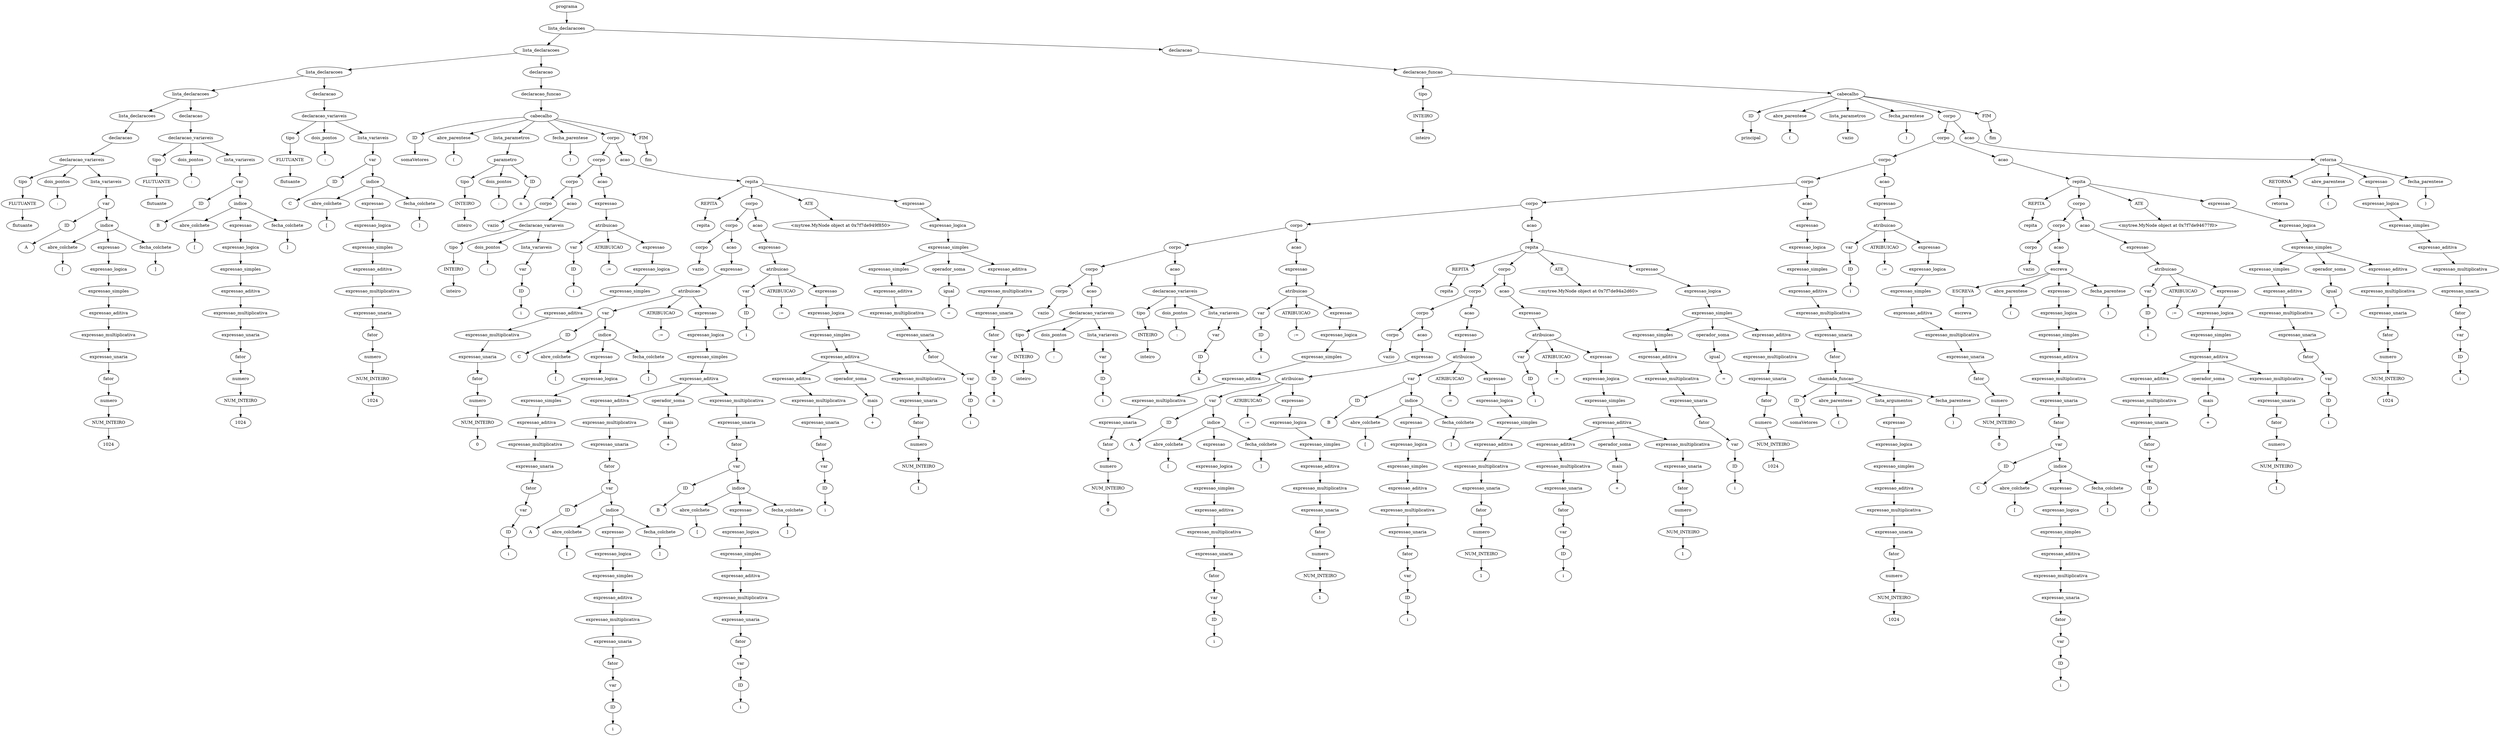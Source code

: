 digraph tree {
    "0x7f7de93f16a0" [label="programa"];
    "0x7f7de9498370" [label="lista_declaracoes"];
    "0x7f7de93f1d30" [label="lista_declaracoes"];
    "0x7f7de949aac0" [label="lista_declaracoes"];
    "0x7f7de949ae80" [label="lista_declaracoes"];
    "0x7f7de948cfd0" [label="lista_declaracoes"];
    "0x7f7de950ee80" [label="declaracao"];
    "0x7f7de948cf70" [label="declaracao_variaveis"];
    "0x7f7de94c20d0" [label="tipo"];
    "0x7f7de9616850" [label="FLUTUANTE"];
    "0x7f7de9616820" [label="flutuante"];
    "0x7f7de94c20a0" [label="dois_pontos"];
    "0x7f7de949a7c0" [label=":"];
    "0x7f7de9616760" [label="lista_variaveis"];
    "0x7f7de949a0d0" [label="var"];
    "0x7f7de949a1f0" [label="ID"];
    "0x7f7de949a160" [label="A"];
    "0x7f7de949a040" [label="indice"];
    "0x7f7de949a190" [label="abre_colchete"];
    "0x7f7de949a3a0" [label="["];
    "0x7f7de949a280" [label="expressao"];
    "0x7f7de949a2e0" [label="expressao_logica"];
    "0x7f7de949a370" [label="expressao_simples"];
    "0x7f7de949a220" [label="expressao_aditiva"];
    "0x7f7de949a310" [label="expressao_multiplicativa"];
    "0x7f7de96167f0" [label="expressao_unaria"];
    "0x7f7de949a0a0" [label="fator"];
    "0x7f7de95c2cd0" [label="numero"];
    "0x7f7de95c2d30" [label="NUM_INTEIRO"];
    "0x7f7de949a340" [label="1024"];
    "0x7f7de949a430" [label="fecha_colchete"];
    "0x7f7de949a790" [label="]"];
    "0x7f7de94c2040" [label="declaracao"];
    "0x7f7de949aeb0" [label="declaracao_variaveis"];
    "0x7f7de949a070" [label="tipo"];
    "0x7f7de949a7f0" [label="FLUTUANTE"];
    "0x7f7de949a100" [label="flutuante"];
    "0x7f7de949ad90" [label="dois_pontos"];
    "0x7f7de949ab20" [label=":"];
    "0x7f7de949a880" [label="lista_variaveis"];
    "0x7f7de949a940" [label="var"];
    "0x7f7de949a9a0" [label="ID"];
    "0x7f7de949aca0" [label="B"];
    "0x7f7de949ac70" [label="indice"];
    "0x7f7de949ad00" [label="abre_colchete"];
    "0x7f7de949adf0" [label="["];
    "0x7f7de949ac40" [label="expressao"];
    "0x7f7de949ac10" [label="expressao_logica"];
    "0x7f7de949ab80" [label="expressao_simples"];
    "0x7f7de949aa60" [label="expressao_aditiva"];
    "0x7f7de949abe0" [label="expressao_multiplicativa"];
    "0x7f7de949a850" [label="expressao_unaria"];
    "0x7f7de949aa00" [label="fator"];
    "0x7f7de949a400" [label="numero"];
    "0x7f7de949a130" [label="NUM_INTEIRO"];
    "0x7f7de949abb0" [label="1024"];
    "0x7f7de949ae20" [label="fecha_colchete"];
    "0x7f7de949ae50" [label="]"];
    "0x7f7de949aee0" [label="declaracao"];
    "0x7f7de93f1400" [label="declaracao_variaveis"];
    "0x7f7de95c2c70" [label="tipo"];
    "0x7f7de94c2100" [label="FLUTUANTE"];
    "0x7f7de949af10" [label="flutuante"];
    "0x7f7de93f12e0" [label="dois_pontos"];
    "0x7f7de93f10a0" [label=":"];
    "0x7f7de949ad30" [label="lista_variaveis"];
    "0x7f7de949af70" [label="var"];
    "0x7f7de949afa0" [label="ID"];
    "0x7f7de93f11f0" [label="C"];
    "0x7f7de93f11c0" [label="indice"];
    "0x7f7de93f1250" [label="abre_colchete"];
    "0x7f7de93f1340" [label="["];
    "0x7f7de93f1190" [label="expressao"];
    "0x7f7de93f1160" [label="expressao_logica"];
    "0x7f7de93f10d0" [label="expressao_simples"];
    "0x7f7de93f1040" [label="expressao_aditiva"];
    "0x7f7de93f1130" [label="expressao_multiplicativa"];
    "0x7f7de949af40" [label="expressao_unaria"];
    "0x7f7de949afd0" [label="fator"];
    "0x7f7de949adc0" [label="numero"];
    "0x7f7de949ad60" [label="NUM_INTEIRO"];
    "0x7f7de93f1100" [label="1024"];
    "0x7f7de93f1370" [label="fecha_colchete"];
    "0x7f7de93f13a0" [label="]"];
    "0x7f7de93f13d0" [label="declaracao"];
    "0x7f7de93f1310" [label="declaracao_funcao"];
    "0x7f7de93f1970" [label="cabecalho"];
    "0x7f7de949f8e0" [label="ID"];
    "0x7f7de949f910" [label="somaVetores"];
    "0x7f7de949f1c0" [label="abre_parentese"];
    "0x7f7de949f550" [label="("];
    "0x7f7de949acd0" [label="lista_parametros"];
    "0x7f7de93f1220" [label="parametro"];
    "0x7f7de949a820" [label="tipo"];
    "0x7f7de949a1c0" [label="INTEIRO"];
    "0x7f7de93f1460" [label="inteiro"];
    "0x7f7de93f1280" [label="dois_pontos"];
    "0x7f7de93f1610" [label=":"];
    "0x7f7de93f1640" [label="ID"];
    "0x7f7de93f1670" [label="n"];
    "0x7f7de949f4f0" [label="fecha_parentese"];
    "0x7f7de949f940" [label=")"];
    "0x7f7de949f820" [label="corpo"];
    "0x7f7de93f1d90" [label="corpo"];
    "0x7f7de93f1880" [label="corpo"];
    "0x7f7de93f1700" [label="corpo"];
    "0x7f7de93f1490" [label="vazio"];
    "0x7f7de93f1730" [label="acao"];
    "0x7f7de93f1820" [label="declaracao_variaveis"];
    "0x7f7de93f14f0" [label="tipo"];
    "0x7f7de93f14c0" [label="INTEIRO"];
    "0x7f7de93f17f0" [label="inteiro"];
    "0x7f7de93f18e0" [label="dois_pontos"];
    "0x7f7de93f1a00" [label=":"];
    "0x7f7de93f1850" [label="lista_variaveis"];
    "0x7f7de93f1520" [label="var"];
    "0x7f7de93f1070" [label="ID"];
    "0x7f7de93f1940" [label="i"];
    "0x7f7de93f1ca0" [label="acao"];
    "0x7f7de93f19d0" [label="expressao"];
    "0x7f7de93f1c40" [label="atribuicao"];
    "0x7f7de93f15e0" [label="var"];
    "0x7f7de93f1550" [label="ID"];
    "0x7f7de93f1a30" [label="i"];
    "0x7f7de93f1cd0" [label="ATRIBUICAO"];
    "0x7f7de93f1d60" [label=":="];
    "0x7f7de93f1c10" [label="expressao"];
    "0x7f7de93f1be0" [label="expressao_logica"];
    "0x7f7de93f1b20" [label="expressao_simples"];
    "0x7f7de93f1ac0" [label="expressao_aditiva"];
    "0x7f7de93f1bb0" [label="expressao_multiplicativa"];
    "0x7f7de93f1a60" [label="expressao_unaria"];
    "0x7f7de93f1a90" [label="fator"];
    "0x7f7de93f1910" [label="numero"];
    "0x7f7de93f18b0" [label="NUM_INTEIRO"];
    "0x7f7de93f1b80" [label="0"];
    "0x7f7de93f1b50" [label="acao"];
    "0x7f7de949f7c0" [label="repita"];
    "0x7f7de949f850" [label="REPITA"];
    "0x7f7de949f7f0" [label="repita"];
    "0x7f7de949f3a0" [label="corpo"];
    "0x7f7de93f8cd0" [label="corpo"];
    "0x7f7de93f1790" [label="corpo"];
    "0x7f7de93f17c0" [label="vazio"];
    "0x7f7de93f8ca0" [label="acao"];
    "0x7f7de93f82b0" [label="expressao"];
    "0x7f7de93f8400" [label="atribuicao"];
    "0x7f7de93f1e50" [label="var"];
    "0x7f7de93f1e80" [label="ID"];
    "0x7f7de93f1f10" [label="C"];
    "0x7f7de93f80a0" [label="indice"];
    "0x7f7de93f8130" [label="abre_colchete"];
    "0x7f7de93f8220" [label="["];
    "0x7f7de93f8070" [label="expressao"];
    "0x7f7de93f8040" [label="expressao_logica"];
    "0x7f7de93f1f70" [label="expressao_simples"];
    "0x7f7de93f1ee0" [label="expressao_aditiva"];
    "0x7f7de93f1fd0" [label="expressao_multiplicativa"];
    "0x7f7de93f1e20" [label="expressao_unaria"];
    "0x7f7de93f1eb0" [label="fator"];
    "0x7f7de93f1dc0" [label="var"];
    "0x7f7de93f1d00" [label="ID"];
    "0x7f7de93f1fa0" [label="i"];
    "0x7f7de93f8250" [label="fecha_colchete"];
    "0x7f7de93f8280" [label="]"];
    "0x7f7de93f8520" [label="ATRIBUICAO"];
    "0x7f7de93f8b50" [label=":="];
    "0x7f7de93f8a90" [label="expressao"];
    "0x7f7de93f88e0" [label="expressao_logica"];
    "0x7f7de93f83d0" [label="expressao_simples"];
    "0x7f7de93f8760" [label="expressao_aditiva"];
    "0x7f7de93f8160" [label="expressao_aditiva"];
    "0x7f7de93f8580" [label="expressao_multiplicativa"];
    "0x7f7de93f86d0" [label="expressao_unaria"];
    "0x7f7de93f80d0" [label="fator"];
    "0x7f7de93f8310" [label="var"];
    "0x7f7de93f8340" [label="ID"];
    "0x7f7de93f84f0" [label="A"];
    "0x7f7de93f84c0" [label="indice"];
    "0x7f7de93f8550" [label="abre_colchete"];
    "0x7f7de93f8640" [label="["];
    "0x7f7de93f8490" [label="expressao"];
    "0x7f7de93f8460" [label="expressao_logica"];
    "0x7f7de93f8430" [label="expressao_simples"];
    "0x7f7de93f83a0" [label="expressao_aditiva"];
    "0x7f7de93f81f0" [label="expressao_multiplicativa"];
    "0x7f7de93f1f40" [label="expressao_unaria"];
    "0x7f7de93f8370" [label="fator"];
    "0x7f7de93f1df0" [label="var"];
    "0x7f7de93f1c70" [label="ID"];
    "0x7f7de93f8100" [label="i"];
    "0x7f7de93f8670" [label="fecha_colchete"];
    "0x7f7de93f86a0" [label="]"];
    "0x7f7de93f87c0" [label="operador_soma"];
    "0x7f7de93f8700" [label="mais"];
    "0x7f7de93f8610" [label="+"];
    "0x7f7de93f8af0" [label="expressao_multiplicativa"];
    "0x7f7de93f8c40" [label="expressao_unaria"];
    "0x7f7de93f8730" [label="fator"];
    "0x7f7de93f8820" [label="var"];
    "0x7f7de93f8850" [label="ID"];
    "0x7f7de93f8a60" [label="B"];
    "0x7f7de93f8a30" [label="indice"];
    "0x7f7de93f8ac0" [label="abre_colchete"];
    "0x7f7de93f8bb0" [label="["];
    "0x7f7de93f8a00" [label="expressao"];
    "0x7f7de93f89d0" [label="expressao_logica"];
    "0x7f7de93f8940" [label="expressao_simples"];
    "0x7f7de93f88b0" [label="expressao_aditiva"];
    "0x7f7de93f89a0" [label="expressao_multiplicativa"];
    "0x7f7de93f87f0" [label="expressao_unaria"];
    "0x7f7de93f8880" [label="fator"];
    "0x7f7de93f85b0" [label="var"];
    "0x7f7de93f85e0" [label="ID"];
    "0x7f7de93f8970" [label="i"];
    "0x7f7de93f8be0" [label="fecha_colchete"];
    "0x7f7de93f8c10" [label="]"];
    "0x7f7de93f8790" [label="acao"];
    "0x7f7de93f8d00" [label="expressao"];
    "0x7f7de93f8f40" [label="atribuicao"];
    "0x7f7de93f1760" [label="var"];
    "0x7f7de93f19a0" [label="ID"];
    "0x7f7de93f82e0" [label="i"];
    "0x7f7de93f8ee0" [label="ATRIBUICAO"];
    "0x7f7de949f310" [label=":="];
    "0x7f7de949f2e0" [label="expressao"];
    "0x7f7de949f2b0" [label="expressao_logica"];
    "0x7f7de93f8eb0" [label="expressao_simples"];
    "0x7f7de949f040" [label="expressao_aditiva"];
    "0x7f7de93f8d90" [label="expressao_aditiva"];
    "0x7f7de93f8e80" [label="expressao_multiplicativa"];
    "0x7f7de93f8190" [label="expressao_unaria"];
    "0x7f7de93f8d60" [label="fator"];
    "0x7f7de93f8b80" [label="var"];
    "0x7f7de93f8b20" [label="ID"];
    "0x7f7de93f8e50" [label="i"];
    "0x7f7de949f100" [label="operador_soma"];
    "0x7f7de93f8e20" [label="mais"];
    "0x7f7de93f8f10" [label="+"];
    "0x7f7de949f280" [label="expressao_multiplicativa"];
    "0x7f7de949f160" [label="expressao_unaria"];
    "0x7f7de93f8fa0" [label="fator"];
    "0x7f7de93f8dc0" [label="numero"];
    "0x7f7de93f8df0" [label="NUM_INTEIRO"];
    "0x7f7de949f250" [label="1"];
    "0x7f7de949f880" [label="ATE"];
    "0x7f7de949f8b0" [label="<mytree.MyNode object at 0x7f7de949f850>"];
    "0x7f7de949f790" [label="expressao"];
    "0x7f7de949f4c0" [label="expressao_logica"];
    "0x7f7de949f6a0" [label="expressao_simples"];
    "0x7f7de949f460" [label="expressao_simples"];
    "0x7f7de949f0a0" [label="expressao_aditiva"];
    "0x7f7de93f8910" [label="expressao_multiplicativa"];
    "0x7f7de949f3d0" [label="expressao_unaria"];
    "0x7f7de949f340" [label="fator"];
    "0x7f7de93f8c70" [label="var"];
    "0x7f7de93f81c0" [label="ID"];
    "0x7f7de93f8d30" [label="i"];
    "0x7f7de949f490" [label="operador_soma"];
    "0x7f7de949f520" [label="igual"];
    "0x7f7de949f610" [label="="];
    "0x7f7de949f5b0" [label="expressao_aditiva"];
    "0x7f7de949f730" [label="expressao_multiplicativa"];
    "0x7f7de949f640" [label="expressao_unaria"];
    "0x7f7de949f580" [label="fator"];
    "0x7f7de949f400" [label="var"];
    "0x7f7de949f430" [label="ID"];
    "0x7f7de949f700" [label="n"];
    "0x7f7de949f970" [label="FIM"];
    "0x7f7de949f9a0" [label="fim"];
    "0x7f7de93f1580" [label="declaracao"];
    "0x7f7de93f15b0" [label="declaracao_funcao"];
    "0x7f7de949a2b0" [label="tipo"];
    "0x7f7de949a8e0" [label="INTEIRO"];
    "0x7f7de93f12b0" [label="inteiro"];
    "0x7f7de9467700" [label="cabecalho"];
    "0x7f7de9467c10" [label="ID"];
    "0x7f7de9467c40" [label="principal"];
    "0x7f7de9467a30" [label="abre_parentese"];
    "0x7f7de94674f0" [label="("];
    "0x7f7de949f670" [label="lista_parametros"];
    "0x7f7de949f220" [label="vazio"];
    "0x7f7de9467490" [label="fecha_parentese"];
    "0x7f7de9467c70" [label=")"];
    "0x7f7de94679d0" [label="corpo"];
    "0x7f7de94677c0" [label="corpo"];
    "0x7f7de9498610" [label="corpo"];
    "0x7f7de94a2a00" [label="corpo"];
    "0x7f7de94a2d30" [label="corpo"];
    "0x7f7de94b3520" [label="corpo"];
    "0x7f7de949ffd0" [label="corpo"];
    "0x7f7de949fcd0" [label="corpo"];
    "0x7f7de949fb50" [label="corpo"];
    "0x7f7de93f1430" [label="vazio"];
    "0x7f7de949fb80" [label="acao"];
    "0x7f7de949fc70" [label="declaracao_variaveis"];
    "0x7f7de949fa60" [label="tipo"];
    "0x7f7de949fac0" [label="INTEIRO"];
    "0x7f7de949fc40" [label="inteiro"];
    "0x7f7de949fd30" [label="dois_pontos"];
    "0x7f7de949fe80" [label=":"];
    "0x7f7de949fca0" [label="lista_variaveis"];
    "0x7f7de949faf0" [label="var"];
    "0x7f7de949fa90" [label="ID"];
    "0x7f7de949fd90" [label="i"];
    "0x7f7de949fe20" [label="acao"];
    "0x7f7de949ff70" [label="declaracao_variaveis"];
    "0x7f7de949f760" [label="tipo"];
    "0x7f7de949fb20" [label="INTEIRO"];
    "0x7f7de949fee0" [label="inteiro"];
    "0x7f7de94b3070" [label="dois_pontos"];
    "0x7f7de94b3190" [label=":"];
    "0x7f7de949ffa0" [label="lista_variaveis"];
    "0x7f7de949fd60" [label="var"];
    "0x7f7de949fd00" [label="ID"];
    "0x7f7de94b30d0" [label="k"];
    "0x7f7de94b3430" [label="acao"];
    "0x7f7de949fdc0" [label="expressao"];
    "0x7f7de94b33d0" [label="atribuicao"];
    "0x7f7de949fc10" [label="var"];
    "0x7f7de949fbb0" [label="ID"];
    "0x7f7de94b31c0" [label="i"];
    "0x7f7de94b3460" [label="ATRIBUICAO"];
    "0x7f7de94b34f0" [label=":="];
    "0x7f7de94b33a0" [label="expressao"];
    "0x7f7de94b3370" [label="expressao_logica"];
    "0x7f7de94b32b0" [label="expressao_simples"];
    "0x7f7de94b3250" [label="expressao_aditiva"];
    "0x7f7de94b3340" [label="expressao_multiplicativa"];
    "0x7f7de94b31f0" [label="expressao_unaria"];
    "0x7f7de94b3220" [label="fator"];
    "0x7f7de94b30a0" [label="numero"];
    "0x7f7de94b3040" [label="NUM_INTEIRO"];
    "0x7f7de94b3310" [label="0"];
    "0x7f7de94b32e0" [label="acao"];
    "0x7f7de94a2cd0" [label="repita"];
    "0x7f7de94a2d60" [label="REPITA"];
    "0x7f7de94a2d00" [label="repita"];
    "0x7f7de94a28b0" [label="corpo"];
    "0x7f7de94a2340" [label="corpo"];
    "0x7f7de94b3ca0" [label="corpo"];
    "0x7f7de94b3160" [label="corpo"];
    "0x7f7de949fdf0" [label="vazio"];
    "0x7f7de94b3bb0" [label="acao"];
    "0x7f7de94b3a00" [label="expressao"];
    "0x7f7de94b3b50" [label="atribuicao"];
    "0x7f7de94b35e0" [label="var"];
    "0x7f7de94b3610" [label="ID"];
    "0x7f7de94b3820" [label="A"];
    "0x7f7de94b37f0" [label="indice"];
    "0x7f7de94b3880" [label="abre_colchete"];
    "0x7f7de94b3970" [label="["];
    "0x7f7de94b37c0" [label="expressao"];
    "0x7f7de94b3790" [label="expressao_logica"];
    "0x7f7de94b3700" [label="expressao_simples"];
    "0x7f7de94b3670" [label="expressao_aditiva"];
    "0x7f7de94b3760" [label="expressao_multiplicativa"];
    "0x7f7de94b35b0" [label="expressao_unaria"];
    "0x7f7de94b3640" [label="fator"];
    "0x7f7de94b3550" [label="var"];
    "0x7f7de94b3490" [label="ID"];
    "0x7f7de94b3730" [label="i"];
    "0x7f7de94b39a0" [label="fecha_colchete"];
    "0x7f7de94b39d0" [label="]"];
    "0x7f7de94b3be0" [label="ATRIBUICAO"];
    "0x7f7de94b3c70" [label=":="];
    "0x7f7de94b3b20" [label="expressao"];
    "0x7f7de94b3af0" [label="expressao_logica"];
    "0x7f7de94b3a90" [label="expressao_simples"];
    "0x7f7de94b36d0" [label="expressao_aditiva"];
    "0x7f7de94b3940" [label="expressao_multiplicativa"];
    "0x7f7de94b38b0" [label="expressao_unaria"];
    "0x7f7de94b36a0" [label="fator"];
    "0x7f7de94b3580" [label="numero"];
    "0x7f7de94b3400" [label="NUM_INTEIRO"];
    "0x7f7de94b3850" [label="1"];
    "0x7f7de94a2250" [label="acao"];
    "0x7f7de94b3f40" [label="expressao"];
    "0x7f7de94a21f0" [label="atribuicao"];
    "0x7f7de94b3b80" [label="var"];
    "0x7f7de94b3c10" [label="ID"];
    "0x7f7de94b3e80" [label="B"];
    "0x7f7de94b3e50" [label="indice"];
    "0x7f7de94b3ee0" [label="abre_colchete"];
    "0x7f7de94b3fd0" [label="["];
    "0x7f7de94b3e20" [label="expressao"];
    "0x7f7de94b3df0" [label="expressao_logica"];
    "0x7f7de94b3dc0" [label="expressao_simples"];
    "0x7f7de94b3d30" [label="expressao_aditiva"];
    "0x7f7de94b38e0" [label="expressao_multiplicativa"];
    "0x7f7de94b3cd0" [label="expressao_unaria"];
    "0x7f7de94b3d00" [label="fator"];
    "0x7f7de949fbe0" [label="var"];
    "0x7f7de94b3130" [label="ID"];
    "0x7f7de94b3a30" [label="i"];
    "0x7f7de94a2040" [label="fecha_colchete"];
    "0x7f7de94a2070" [label="]"];
    "0x7f7de94a2280" [label="ATRIBUICAO"];
    "0x7f7de94a2310" [label=":="];
    "0x7f7de94a21c0" [label="expressao"];
    "0x7f7de94a2190" [label="expressao_logica"];
    "0x7f7de94a2130" [label="expressao_simples"];
    "0x7f7de94b3d90" [label="expressao_aditiva"];
    "0x7f7de94b3fa0" [label="expressao_multiplicativa"];
    "0x7f7de94b3f10" [label="expressao_unaria"];
    "0x7f7de94b3d60" [label="fator"];
    "0x7f7de94b3ac0" [label="numero"];
    "0x7f7de94b3a60" [label="NUM_INTEIRO"];
    "0x7f7de94b3eb0" [label="1"];
    "0x7f7de94a2880" [label="acao"];
    "0x7f7de94a2370" [label="expressao"];
    "0x7f7de94a25b0" [label="atribuicao"];
    "0x7f7de94b3c40" [label="var"];
    "0x7f7de94b3910" [label="ID"];
    "0x7f7de94b3f70" [label="i"];
    "0x7f7de94a2550" [label="ATRIBUICAO"];
    "0x7f7de94a2820" [label=":="];
    "0x7f7de94a27f0" [label="expressao"];
    "0x7f7de94a27c0" [label="expressao_logica"];
    "0x7f7de94a2520" [label="expressao_simples"];
    "0x7f7de94a2610" [label="expressao_aditiva"];
    "0x7f7de94a2400" [label="expressao_aditiva"];
    "0x7f7de94a24f0" [label="expressao_multiplicativa"];
    "0x7f7de94a20a0" [label="expressao_unaria"];
    "0x7f7de94a23d0" [label="fator"];
    "0x7f7de94a2160" [label="var"];
    "0x7f7de94a2100" [label="ID"];
    "0x7f7de94a24c0" [label="i"];
    "0x7f7de94a2670" [label="operador_soma"];
    "0x7f7de94a2490" [label="mais"];
    "0x7f7de94a2580" [label="+"];
    "0x7f7de94a2790" [label="expressao_multiplicativa"];
    "0x7f7de94a26a0" [label="expressao_unaria"];
    "0x7f7de94a25e0" [label="fator"];
    "0x7f7de94a2430" [label="numero"];
    "0x7f7de94a2460" [label="NUM_INTEIRO"];
    "0x7f7de94a2760" [label="1"];
    "0x7f7de94a2d90" [label="ATE"];
    "0x7f7de94a2dc0" [label="<mytree.MyNode object at 0x7f7de94a2d60>"];
    "0x7f7de94a2ca0" [label="expressao"];
    "0x7f7de94a29d0" [label="expressao_logica"];
    "0x7f7de94a2bb0" [label="expressao_simples"];
    "0x7f7de94a2970" [label="expressao_simples"];
    "0x7f7de94a2640" [label="expressao_aditiva"];
    "0x7f7de94a2220" [label="expressao_multiplicativa"];
    "0x7f7de94a28e0" [label="expressao_unaria"];
    "0x7f7de94a2850" [label="fator"];
    "0x7f7de94a22e0" [label="var"];
    "0x7f7de94a20d0" [label="ID"];
    "0x7f7de94a23a0" [label="i"];
    "0x7f7de94a29a0" [label="operador_soma"];
    "0x7f7de94a2a30" [label="igual"];
    "0x7f7de94a2b20" [label="="];
    "0x7f7de94a2ac0" [label="expressao_aditiva"];
    "0x7f7de94a2c40" [label="expressao_multiplicativa"];
    "0x7f7de94a2b50" [label="expressao_unaria"];
    "0x7f7de94a2a90" [label="fator"];
    "0x7f7de94a2910" [label="numero"];
    "0x7f7de94a2940" [label="NUM_INTEIRO"];
    "0x7f7de94a2c10" [label="1024"];
    "0x7f7de94a2f40" [label="acao"];
    "0x7f7de94a2700" [label="expressao"];
    "0x7f7de94a2a60" [label="expressao_logica"];
    "0x7f7de94a22b0" [label="expressao_simples"];
    "0x7f7de94a2b80" [label="expressao_aditiva"];
    "0x7f7de94a2fd0" [label="expressao_multiplicativa"];
    "0x7f7de94a2f70" [label="expressao_unaria"];
    "0x7f7de94a2be0" [label="fator"];
    "0x7f7de94a2f10" [label="chamada_funcao"];
    "0x7f7de94a2fa0" [label="ID"];
    "0x7f7de9498100" [label="somaVetores"];
    "0x7f7de9498130" [label="abre_parentese"];
    "0x7f7de9498160" [label="("];
    "0x7f7de94a2ee0" [label="lista_argumentos"];
    "0x7f7de94a2eb0" [label="expressao"];
    "0x7f7de94a2e80" [label="expressao_logica"];
    "0x7f7de94a2e50" [label="expressao_simples"];
    "0x7f7de94a26d0" [label="expressao_aditiva"];
    "0x7f7de94a2e20" [label="expressao_multiplicativa"];
    "0x7f7de94a2af0" [label="expressao_unaria"];
    "0x7f7de94a2730" [label="fator"];
    "0x7f7de94b34c0" [label="numero"];
    "0x7f7de94b3100" [label="NUM_INTEIRO"];
    "0x7f7de94a2df0" [label="1024"];
    "0x7f7de9498190" [label="fecha_parentese"];
    "0x7f7de94981c0" [label=")"];
    "0x7f7de9498520" [label="acao"];
    "0x7f7de9498070" [label="expressao"];
    "0x7f7de94984c0" [label="atribuicao"];
    "0x7f7de94b3280" [label="var"];
    "0x7f7de94a2c70" [label="ID"];
    "0x7f7de94981f0" [label="i"];
    "0x7f7de9498550" [label="ATRIBUICAO"];
    "0x7f7de94985e0" [label=":="];
    "0x7f7de9498490" [label="expressao"];
    "0x7f7de9498460" [label="expressao_logica"];
    "0x7f7de94983a0" [label="expressao_simples"];
    "0x7f7de9498340" [label="expressao_aditiva"];
    "0x7f7de9498430" [label="expressao_multiplicativa"];
    "0x7f7de94980d0" [label="expressao_unaria"];
    "0x7f7de9498310" [label="fator"];
    "0x7f7de94980a0" [label="numero"];
    "0x7f7de9498040" [label="NUM_INTEIRO"];
    "0x7f7de9498400" [label="0"];
    "0x7f7de94983d0" [label="acao"];
    "0x7f7de9467760" [label="repita"];
    "0x7f7de94677f0" [label="REPITA"];
    "0x7f7de9467790" [label="repita"];
    "0x7f7de9467340" [label="corpo"];
    "0x7f7de9498c10" [label="corpo"];
    "0x7f7de9498280" [label="corpo"];
    "0x7f7de9498220" [label="vazio"];
    "0x7f7de9498d30" [label="acao"];
    "0x7f7de9498af0" [label="escreva"];
    "0x7f7de9498c40" [label="ESCREVA"];
    "0x7f7de9498d60" [label="escreva"];
    "0x7f7de9498d90" [label="abre_parentese"];
    "0x7f7de9498dc0" [label="("];
    "0x7f7de9498a00" [label="expressao"];
    "0x7f7de9498850" [label="expressao_logica"];
    "0x7f7de9498be0" [label="expressao_simples"];
    "0x7f7de9498760" [label="expressao_aditiva"];
    "0x7f7de9498a60" [label="expressao_multiplicativa"];
    "0x7f7de9498bb0" [label="expressao_unaria"];
    "0x7f7de9498730" [label="fator"];
    "0x7f7de9498790" [label="var"];
    "0x7f7de94987c0" [label="ID"];
    "0x7f7de94989d0" [label="C"];
    "0x7f7de94989a0" [label="indice"];
    "0x7f7de9498a30" [label="abre_colchete"];
    "0x7f7de9498b20" [label="["];
    "0x7f7de9498970" [label="expressao"];
    "0x7f7de9498940" [label="expressao_logica"];
    "0x7f7de94988b0" [label="expressao_simples"];
    "0x7f7de9498820" [label="expressao_aditiva"];
    "0x7f7de9498910" [label="expressao_multiplicativa"];
    "0x7f7de94986a0" [label="expressao_unaria"];
    "0x7f7de94987f0" [label="fator"];
    "0x7f7de9498640" [label="var"];
    "0x7f7de9498580" [label="ID"];
    "0x7f7de94988e0" [label="i"];
    "0x7f7de9498b50" [label="fecha_colchete"];
    "0x7f7de9498b80" [label="]"];
    "0x7f7de9498df0" [label="fecha_parentese"];
    "0x7f7de9498e20" [label=")"];
    "0x7f7de9498700" [label="acao"];
    "0x7f7de9498cd0" [label="expressao"];
    "0x7f7de9498fa0" [label="atribuicao"];
    "0x7f7de9498250" [label="var"];
    "0x7f7de94982e0" [label="ID"];
    "0x7f7de9498e50" [label="i"];
    "0x7f7de9467040" [label="ATRIBUICAO"];
    "0x7f7de94672b0" [label=":="];
    "0x7f7de9467280" [label="expressao"];
    "0x7f7de9467250" [label="expressao_logica"];
    "0x7f7de9498f70" [label="expressao_simples"];
    "0x7f7de94670a0" [label="expressao_aditiva"];
    "0x7f7de9498a90" [label="expressao_aditiva"];
    "0x7f7de9498f40" [label="expressao_multiplicativa"];
    "0x7f7de9498e80" [label="expressao_unaria"];
    "0x7f7de9498c70" [label="fator"];
    "0x7f7de9498d00" [label="var"];
    "0x7f7de9498ca0" [label="ID"];
    "0x7f7de9498f10" [label="i"];
    "0x7f7de9467100" [label="operador_soma"];
    "0x7f7de9498ee0" [label="mais"];
    "0x7f7de9498fd0" [label="+"];
    "0x7f7de9467220" [label="expressao_multiplicativa"];
    "0x7f7de9467130" [label="expressao_unaria"];
    "0x7f7de9467070" [label="fator"];
    "0x7f7de9498ac0" [label="numero"];
    "0x7f7de9498eb0" [label="NUM_INTEIRO"];
    "0x7f7de94671f0" [label="1"];
    "0x7f7de9467820" [label="ATE"];
    "0x7f7de9467850" [label="<mytree.MyNode object at 0x7f7de94677f0>"];
    "0x7f7de9467730" [label="expressao"];
    "0x7f7de9467460" [label="expressao_logica"];
    "0x7f7de9467640" [label="expressao_simples"];
    "0x7f7de9467400" [label="expressao_simples"];
    "0x7f7de94670d0" [label="expressao_aditiva"];
    "0x7f7de94986d0" [label="expressao_multiplicativa"];
    "0x7f7de9467370" [label="expressao_unaria"];
    "0x7f7de94672e0" [label="fator"];
    "0x7f7de9498670" [label="var"];
    "0x7f7de94984f0" [label="ID"];
    "0x7f7de9498880" [label="i"];
    "0x7f7de9467430" [label="operador_soma"];
    "0x7f7de94674c0" [label="igual"];
    "0x7f7de94675b0" [label="="];
    "0x7f7de9467550" [label="expressao_aditiva"];
    "0x7f7de94676d0" [label="expressao_multiplicativa"];
    "0x7f7de94675e0" [label="expressao_unaria"];
    "0x7f7de9467520" [label="fator"];
    "0x7f7de94673a0" [label="numero"];
    "0x7f7de94673d0" [label="NUM_INTEIRO"];
    "0x7f7de94676a0" [label="1024"];
    "0x7f7de9467af0" [label="acao"];
    "0x7f7de9467970" [label="retorna"];
    "0x7f7de9467a00" [label="RETORNA"];
    "0x7f7de9467b20" [label="retorna"];
    "0x7f7de9467b50" [label="abre_parentese"];
    "0x7f7de9467b80" [label="("];
    "0x7f7de9467940" [label="expressao"];
    "0x7f7de9467910" [label="expressao_logica"];
    "0x7f7de94678e0" [label="expressao_simples"];
    "0x7f7de9467160" [label="expressao_aditiva"];
    "0x7f7de94678b0" [label="expressao_multiplicativa"];
    "0x7f7de9467580" [label="expressao_unaria"];
    "0x7f7de94671c0" [label="fator"];
    "0x7f7de94985b0" [label="var"];
    "0x7f7de94982b0" [label="ID"];
    "0x7f7de9467880" [label="i"];
    "0x7f7de9467bb0" [label="fecha_parentese"];
    "0x7f7de9467be0" [label=")"];
    "0x7f7de9467ca0" [label="FIM"];
    "0x7f7de9467cd0" [label="fim"];
    "0x7f7de93f16a0" -> "0x7f7de9498370";
    "0x7f7de9498370" -> "0x7f7de93f1d30";
    "0x7f7de9498370" -> "0x7f7de93f1580";
    "0x7f7de93f1d30" -> "0x7f7de949aac0";
    "0x7f7de93f1d30" -> "0x7f7de93f13d0";
    "0x7f7de949aac0" -> "0x7f7de949ae80";
    "0x7f7de949aac0" -> "0x7f7de949aee0";
    "0x7f7de949ae80" -> "0x7f7de948cfd0";
    "0x7f7de949ae80" -> "0x7f7de94c2040";
    "0x7f7de948cfd0" -> "0x7f7de950ee80";
    "0x7f7de950ee80" -> "0x7f7de948cf70";
    "0x7f7de948cf70" -> "0x7f7de94c20d0";
    "0x7f7de948cf70" -> "0x7f7de94c20a0";
    "0x7f7de948cf70" -> "0x7f7de9616760";
    "0x7f7de94c20d0" -> "0x7f7de9616850";
    "0x7f7de9616850" -> "0x7f7de9616820";
    "0x7f7de94c20a0" -> "0x7f7de949a7c0";
    "0x7f7de9616760" -> "0x7f7de949a0d0";
    "0x7f7de949a0d0" -> "0x7f7de949a1f0";
    "0x7f7de949a0d0" -> "0x7f7de949a040";
    "0x7f7de949a1f0" -> "0x7f7de949a160";
    "0x7f7de949a040" -> "0x7f7de949a190";
    "0x7f7de949a040" -> "0x7f7de949a280";
    "0x7f7de949a040" -> "0x7f7de949a430";
    "0x7f7de949a190" -> "0x7f7de949a3a0";
    "0x7f7de949a280" -> "0x7f7de949a2e0";
    "0x7f7de949a2e0" -> "0x7f7de949a370";
    "0x7f7de949a370" -> "0x7f7de949a220";
    "0x7f7de949a220" -> "0x7f7de949a310";
    "0x7f7de949a310" -> "0x7f7de96167f0";
    "0x7f7de96167f0" -> "0x7f7de949a0a0";
    "0x7f7de949a0a0" -> "0x7f7de95c2cd0";
    "0x7f7de95c2cd0" -> "0x7f7de95c2d30";
    "0x7f7de95c2d30" -> "0x7f7de949a340";
    "0x7f7de949a430" -> "0x7f7de949a790";
    "0x7f7de94c2040" -> "0x7f7de949aeb0";
    "0x7f7de949aeb0" -> "0x7f7de949a070";
    "0x7f7de949aeb0" -> "0x7f7de949ad90";
    "0x7f7de949aeb0" -> "0x7f7de949a880";
    "0x7f7de949a070" -> "0x7f7de949a7f0";
    "0x7f7de949a7f0" -> "0x7f7de949a100";
    "0x7f7de949ad90" -> "0x7f7de949ab20";
    "0x7f7de949a880" -> "0x7f7de949a940";
    "0x7f7de949a940" -> "0x7f7de949a9a0";
    "0x7f7de949a940" -> "0x7f7de949ac70";
    "0x7f7de949a9a0" -> "0x7f7de949aca0";
    "0x7f7de949ac70" -> "0x7f7de949ad00";
    "0x7f7de949ac70" -> "0x7f7de949ac40";
    "0x7f7de949ac70" -> "0x7f7de949ae20";
    "0x7f7de949ad00" -> "0x7f7de949adf0";
    "0x7f7de949ac40" -> "0x7f7de949ac10";
    "0x7f7de949ac10" -> "0x7f7de949ab80";
    "0x7f7de949ab80" -> "0x7f7de949aa60";
    "0x7f7de949aa60" -> "0x7f7de949abe0";
    "0x7f7de949abe0" -> "0x7f7de949a850";
    "0x7f7de949a850" -> "0x7f7de949aa00";
    "0x7f7de949aa00" -> "0x7f7de949a400";
    "0x7f7de949a400" -> "0x7f7de949a130";
    "0x7f7de949a130" -> "0x7f7de949abb0";
    "0x7f7de949ae20" -> "0x7f7de949ae50";
    "0x7f7de949aee0" -> "0x7f7de93f1400";
    "0x7f7de93f1400" -> "0x7f7de95c2c70";
    "0x7f7de93f1400" -> "0x7f7de93f12e0";
    "0x7f7de93f1400" -> "0x7f7de949ad30";
    "0x7f7de95c2c70" -> "0x7f7de94c2100";
    "0x7f7de94c2100" -> "0x7f7de949af10";
    "0x7f7de93f12e0" -> "0x7f7de93f10a0";
    "0x7f7de949ad30" -> "0x7f7de949af70";
    "0x7f7de949af70" -> "0x7f7de949afa0";
    "0x7f7de949af70" -> "0x7f7de93f11c0";
    "0x7f7de949afa0" -> "0x7f7de93f11f0";
    "0x7f7de93f11c0" -> "0x7f7de93f1250";
    "0x7f7de93f11c0" -> "0x7f7de93f1190";
    "0x7f7de93f11c0" -> "0x7f7de93f1370";
    "0x7f7de93f1250" -> "0x7f7de93f1340";
    "0x7f7de93f1190" -> "0x7f7de93f1160";
    "0x7f7de93f1160" -> "0x7f7de93f10d0";
    "0x7f7de93f10d0" -> "0x7f7de93f1040";
    "0x7f7de93f1040" -> "0x7f7de93f1130";
    "0x7f7de93f1130" -> "0x7f7de949af40";
    "0x7f7de949af40" -> "0x7f7de949afd0";
    "0x7f7de949afd0" -> "0x7f7de949adc0";
    "0x7f7de949adc0" -> "0x7f7de949ad60";
    "0x7f7de949ad60" -> "0x7f7de93f1100";
    "0x7f7de93f1370" -> "0x7f7de93f13a0";
    "0x7f7de93f13d0" -> "0x7f7de93f1310";
    "0x7f7de93f1310" -> "0x7f7de93f1970";
    "0x7f7de93f1970" -> "0x7f7de949f8e0";
    "0x7f7de93f1970" -> "0x7f7de949f1c0";
    "0x7f7de93f1970" -> "0x7f7de949acd0";
    "0x7f7de93f1970" -> "0x7f7de949f4f0";
    "0x7f7de93f1970" -> "0x7f7de949f820";
    "0x7f7de93f1970" -> "0x7f7de949f970";
    "0x7f7de949f8e0" -> "0x7f7de949f910";
    "0x7f7de949f1c0" -> "0x7f7de949f550";
    "0x7f7de949acd0" -> "0x7f7de93f1220";
    "0x7f7de93f1220" -> "0x7f7de949a820";
    "0x7f7de93f1220" -> "0x7f7de93f1280";
    "0x7f7de93f1220" -> "0x7f7de93f1640";
    "0x7f7de949a820" -> "0x7f7de949a1c0";
    "0x7f7de949a1c0" -> "0x7f7de93f1460";
    "0x7f7de93f1280" -> "0x7f7de93f1610";
    "0x7f7de93f1640" -> "0x7f7de93f1670";
    "0x7f7de949f4f0" -> "0x7f7de949f940";
    "0x7f7de949f820" -> "0x7f7de93f1d90";
    "0x7f7de949f820" -> "0x7f7de93f1b50";
    "0x7f7de93f1d90" -> "0x7f7de93f1880";
    "0x7f7de93f1d90" -> "0x7f7de93f1ca0";
    "0x7f7de93f1880" -> "0x7f7de93f1700";
    "0x7f7de93f1880" -> "0x7f7de93f1730";
    "0x7f7de93f1700" -> "0x7f7de93f1490";
    "0x7f7de93f1730" -> "0x7f7de93f1820";
    "0x7f7de93f1820" -> "0x7f7de93f14f0";
    "0x7f7de93f1820" -> "0x7f7de93f18e0";
    "0x7f7de93f1820" -> "0x7f7de93f1850";
    "0x7f7de93f14f0" -> "0x7f7de93f14c0";
    "0x7f7de93f14c0" -> "0x7f7de93f17f0";
    "0x7f7de93f18e0" -> "0x7f7de93f1a00";
    "0x7f7de93f1850" -> "0x7f7de93f1520";
    "0x7f7de93f1520" -> "0x7f7de93f1070";
    "0x7f7de93f1070" -> "0x7f7de93f1940";
    "0x7f7de93f1ca0" -> "0x7f7de93f19d0";
    "0x7f7de93f19d0" -> "0x7f7de93f1c40";
    "0x7f7de93f1c40" -> "0x7f7de93f15e0";
    "0x7f7de93f1c40" -> "0x7f7de93f1cd0";
    "0x7f7de93f1c40" -> "0x7f7de93f1c10";
    "0x7f7de93f15e0" -> "0x7f7de93f1550";
    "0x7f7de93f1550" -> "0x7f7de93f1a30";
    "0x7f7de93f1cd0" -> "0x7f7de93f1d60";
    "0x7f7de93f1c10" -> "0x7f7de93f1be0";
    "0x7f7de93f1be0" -> "0x7f7de93f1b20";
    "0x7f7de93f1b20" -> "0x7f7de93f1ac0";
    "0x7f7de93f1ac0" -> "0x7f7de93f1bb0";
    "0x7f7de93f1bb0" -> "0x7f7de93f1a60";
    "0x7f7de93f1a60" -> "0x7f7de93f1a90";
    "0x7f7de93f1a90" -> "0x7f7de93f1910";
    "0x7f7de93f1910" -> "0x7f7de93f18b0";
    "0x7f7de93f18b0" -> "0x7f7de93f1b80";
    "0x7f7de93f1b50" -> "0x7f7de949f7c0";
    "0x7f7de949f7c0" -> "0x7f7de949f850";
    "0x7f7de949f7c0" -> "0x7f7de949f3a0";
    "0x7f7de949f7c0" -> "0x7f7de949f880";
    "0x7f7de949f7c0" -> "0x7f7de949f790";
    "0x7f7de949f850" -> "0x7f7de949f7f0";
    "0x7f7de949f3a0" -> "0x7f7de93f8cd0";
    "0x7f7de949f3a0" -> "0x7f7de93f8790";
    "0x7f7de93f8cd0" -> "0x7f7de93f1790";
    "0x7f7de93f8cd0" -> "0x7f7de93f8ca0";
    "0x7f7de93f1790" -> "0x7f7de93f17c0";
    "0x7f7de93f8ca0" -> "0x7f7de93f82b0";
    "0x7f7de93f82b0" -> "0x7f7de93f8400";
    "0x7f7de93f8400" -> "0x7f7de93f1e50";
    "0x7f7de93f8400" -> "0x7f7de93f8520";
    "0x7f7de93f8400" -> "0x7f7de93f8a90";
    "0x7f7de93f1e50" -> "0x7f7de93f1e80";
    "0x7f7de93f1e50" -> "0x7f7de93f80a0";
    "0x7f7de93f1e80" -> "0x7f7de93f1f10";
    "0x7f7de93f80a0" -> "0x7f7de93f8130";
    "0x7f7de93f80a0" -> "0x7f7de93f8070";
    "0x7f7de93f80a0" -> "0x7f7de93f8250";
    "0x7f7de93f8130" -> "0x7f7de93f8220";
    "0x7f7de93f8070" -> "0x7f7de93f8040";
    "0x7f7de93f8040" -> "0x7f7de93f1f70";
    "0x7f7de93f1f70" -> "0x7f7de93f1ee0";
    "0x7f7de93f1ee0" -> "0x7f7de93f1fd0";
    "0x7f7de93f1fd0" -> "0x7f7de93f1e20";
    "0x7f7de93f1e20" -> "0x7f7de93f1eb0";
    "0x7f7de93f1eb0" -> "0x7f7de93f1dc0";
    "0x7f7de93f1dc0" -> "0x7f7de93f1d00";
    "0x7f7de93f1d00" -> "0x7f7de93f1fa0";
    "0x7f7de93f8250" -> "0x7f7de93f8280";
    "0x7f7de93f8520" -> "0x7f7de93f8b50";
    "0x7f7de93f8a90" -> "0x7f7de93f88e0";
    "0x7f7de93f88e0" -> "0x7f7de93f83d0";
    "0x7f7de93f83d0" -> "0x7f7de93f8760";
    "0x7f7de93f8760" -> "0x7f7de93f8160";
    "0x7f7de93f8760" -> "0x7f7de93f87c0";
    "0x7f7de93f8760" -> "0x7f7de93f8af0";
    "0x7f7de93f8160" -> "0x7f7de93f8580";
    "0x7f7de93f8580" -> "0x7f7de93f86d0";
    "0x7f7de93f86d0" -> "0x7f7de93f80d0";
    "0x7f7de93f80d0" -> "0x7f7de93f8310";
    "0x7f7de93f8310" -> "0x7f7de93f8340";
    "0x7f7de93f8310" -> "0x7f7de93f84c0";
    "0x7f7de93f8340" -> "0x7f7de93f84f0";
    "0x7f7de93f84c0" -> "0x7f7de93f8550";
    "0x7f7de93f84c0" -> "0x7f7de93f8490";
    "0x7f7de93f84c0" -> "0x7f7de93f8670";
    "0x7f7de93f8550" -> "0x7f7de93f8640";
    "0x7f7de93f8490" -> "0x7f7de93f8460";
    "0x7f7de93f8460" -> "0x7f7de93f8430";
    "0x7f7de93f8430" -> "0x7f7de93f83a0";
    "0x7f7de93f83a0" -> "0x7f7de93f81f0";
    "0x7f7de93f81f0" -> "0x7f7de93f1f40";
    "0x7f7de93f1f40" -> "0x7f7de93f8370";
    "0x7f7de93f8370" -> "0x7f7de93f1df0";
    "0x7f7de93f1df0" -> "0x7f7de93f1c70";
    "0x7f7de93f1c70" -> "0x7f7de93f8100";
    "0x7f7de93f8670" -> "0x7f7de93f86a0";
    "0x7f7de93f87c0" -> "0x7f7de93f8700";
    "0x7f7de93f8700" -> "0x7f7de93f8610";
    "0x7f7de93f8af0" -> "0x7f7de93f8c40";
    "0x7f7de93f8c40" -> "0x7f7de93f8730";
    "0x7f7de93f8730" -> "0x7f7de93f8820";
    "0x7f7de93f8820" -> "0x7f7de93f8850";
    "0x7f7de93f8820" -> "0x7f7de93f8a30";
    "0x7f7de93f8850" -> "0x7f7de93f8a60";
    "0x7f7de93f8a30" -> "0x7f7de93f8ac0";
    "0x7f7de93f8a30" -> "0x7f7de93f8a00";
    "0x7f7de93f8a30" -> "0x7f7de93f8be0";
    "0x7f7de93f8ac0" -> "0x7f7de93f8bb0";
    "0x7f7de93f8a00" -> "0x7f7de93f89d0";
    "0x7f7de93f89d0" -> "0x7f7de93f8940";
    "0x7f7de93f8940" -> "0x7f7de93f88b0";
    "0x7f7de93f88b0" -> "0x7f7de93f89a0";
    "0x7f7de93f89a0" -> "0x7f7de93f87f0";
    "0x7f7de93f87f0" -> "0x7f7de93f8880";
    "0x7f7de93f8880" -> "0x7f7de93f85b0";
    "0x7f7de93f85b0" -> "0x7f7de93f85e0";
    "0x7f7de93f85e0" -> "0x7f7de93f8970";
    "0x7f7de93f8be0" -> "0x7f7de93f8c10";
    "0x7f7de93f8790" -> "0x7f7de93f8d00";
    "0x7f7de93f8d00" -> "0x7f7de93f8f40";
    "0x7f7de93f8f40" -> "0x7f7de93f1760";
    "0x7f7de93f8f40" -> "0x7f7de93f8ee0";
    "0x7f7de93f8f40" -> "0x7f7de949f2e0";
    "0x7f7de93f1760" -> "0x7f7de93f19a0";
    "0x7f7de93f19a0" -> "0x7f7de93f82e0";
    "0x7f7de93f8ee0" -> "0x7f7de949f310";
    "0x7f7de949f2e0" -> "0x7f7de949f2b0";
    "0x7f7de949f2b0" -> "0x7f7de93f8eb0";
    "0x7f7de93f8eb0" -> "0x7f7de949f040";
    "0x7f7de949f040" -> "0x7f7de93f8d90";
    "0x7f7de949f040" -> "0x7f7de949f100";
    "0x7f7de949f040" -> "0x7f7de949f280";
    "0x7f7de93f8d90" -> "0x7f7de93f8e80";
    "0x7f7de93f8e80" -> "0x7f7de93f8190";
    "0x7f7de93f8190" -> "0x7f7de93f8d60";
    "0x7f7de93f8d60" -> "0x7f7de93f8b80";
    "0x7f7de93f8b80" -> "0x7f7de93f8b20";
    "0x7f7de93f8b20" -> "0x7f7de93f8e50";
    "0x7f7de949f100" -> "0x7f7de93f8e20";
    "0x7f7de93f8e20" -> "0x7f7de93f8f10";
    "0x7f7de949f280" -> "0x7f7de949f160";
    "0x7f7de949f160" -> "0x7f7de93f8fa0";
    "0x7f7de93f8fa0" -> "0x7f7de93f8dc0";
    "0x7f7de93f8dc0" -> "0x7f7de93f8df0";
    "0x7f7de93f8df0" -> "0x7f7de949f250";
    "0x7f7de949f880" -> "0x7f7de949f8b0";
    "0x7f7de949f790" -> "0x7f7de949f4c0";
    "0x7f7de949f4c0" -> "0x7f7de949f6a0";
    "0x7f7de949f6a0" -> "0x7f7de949f460";
    "0x7f7de949f6a0" -> "0x7f7de949f490";
    "0x7f7de949f6a0" -> "0x7f7de949f5b0";
    "0x7f7de949f460" -> "0x7f7de949f0a0";
    "0x7f7de949f0a0" -> "0x7f7de93f8910";
    "0x7f7de93f8910" -> "0x7f7de949f3d0";
    "0x7f7de949f3d0" -> "0x7f7de949f340";
    "0x7f7de949f340" -> "0x7f7de93f8c70";
    "0x7f7de93f8c70" -> "0x7f7de93f81c0";
    "0x7f7de93f81c0" -> "0x7f7de93f8d30";
    "0x7f7de949f490" -> "0x7f7de949f520";
    "0x7f7de949f520" -> "0x7f7de949f610";
    "0x7f7de949f5b0" -> "0x7f7de949f730";
    "0x7f7de949f730" -> "0x7f7de949f640";
    "0x7f7de949f640" -> "0x7f7de949f580";
    "0x7f7de949f580" -> "0x7f7de949f400";
    "0x7f7de949f400" -> "0x7f7de949f430";
    "0x7f7de949f430" -> "0x7f7de949f700";
    "0x7f7de949f970" -> "0x7f7de949f9a0";
    "0x7f7de93f1580" -> "0x7f7de93f15b0";
    "0x7f7de93f15b0" -> "0x7f7de949a2b0";
    "0x7f7de93f15b0" -> "0x7f7de9467700";
    "0x7f7de949a2b0" -> "0x7f7de949a8e0";
    "0x7f7de949a8e0" -> "0x7f7de93f12b0";
    "0x7f7de9467700" -> "0x7f7de9467c10";
    "0x7f7de9467700" -> "0x7f7de9467a30";
    "0x7f7de9467700" -> "0x7f7de949f670";
    "0x7f7de9467700" -> "0x7f7de9467490";
    "0x7f7de9467700" -> "0x7f7de94679d0";
    "0x7f7de9467700" -> "0x7f7de9467ca0";
    "0x7f7de9467c10" -> "0x7f7de9467c40";
    "0x7f7de9467a30" -> "0x7f7de94674f0";
    "0x7f7de949f670" -> "0x7f7de949f220";
    "0x7f7de9467490" -> "0x7f7de9467c70";
    "0x7f7de94679d0" -> "0x7f7de94677c0";
    "0x7f7de94679d0" -> "0x7f7de9467af0";
    "0x7f7de94677c0" -> "0x7f7de9498610";
    "0x7f7de94677c0" -> "0x7f7de94983d0";
    "0x7f7de9498610" -> "0x7f7de94a2a00";
    "0x7f7de9498610" -> "0x7f7de9498520";
    "0x7f7de94a2a00" -> "0x7f7de94a2d30";
    "0x7f7de94a2a00" -> "0x7f7de94a2f40";
    "0x7f7de94a2d30" -> "0x7f7de94b3520";
    "0x7f7de94a2d30" -> "0x7f7de94b32e0";
    "0x7f7de94b3520" -> "0x7f7de949ffd0";
    "0x7f7de94b3520" -> "0x7f7de94b3430";
    "0x7f7de949ffd0" -> "0x7f7de949fcd0";
    "0x7f7de949ffd0" -> "0x7f7de949fe20";
    "0x7f7de949fcd0" -> "0x7f7de949fb50";
    "0x7f7de949fcd0" -> "0x7f7de949fb80";
    "0x7f7de949fb50" -> "0x7f7de93f1430";
    "0x7f7de949fb80" -> "0x7f7de949fc70";
    "0x7f7de949fc70" -> "0x7f7de949fa60";
    "0x7f7de949fc70" -> "0x7f7de949fd30";
    "0x7f7de949fc70" -> "0x7f7de949fca0";
    "0x7f7de949fa60" -> "0x7f7de949fac0";
    "0x7f7de949fac0" -> "0x7f7de949fc40";
    "0x7f7de949fd30" -> "0x7f7de949fe80";
    "0x7f7de949fca0" -> "0x7f7de949faf0";
    "0x7f7de949faf0" -> "0x7f7de949fa90";
    "0x7f7de949fa90" -> "0x7f7de949fd90";
    "0x7f7de949fe20" -> "0x7f7de949ff70";
    "0x7f7de949ff70" -> "0x7f7de949f760";
    "0x7f7de949ff70" -> "0x7f7de94b3070";
    "0x7f7de949ff70" -> "0x7f7de949ffa0";
    "0x7f7de949f760" -> "0x7f7de949fb20";
    "0x7f7de949fb20" -> "0x7f7de949fee0";
    "0x7f7de94b3070" -> "0x7f7de94b3190";
    "0x7f7de949ffa0" -> "0x7f7de949fd60";
    "0x7f7de949fd60" -> "0x7f7de949fd00";
    "0x7f7de949fd00" -> "0x7f7de94b30d0";
    "0x7f7de94b3430" -> "0x7f7de949fdc0";
    "0x7f7de949fdc0" -> "0x7f7de94b33d0";
    "0x7f7de94b33d0" -> "0x7f7de949fc10";
    "0x7f7de94b33d0" -> "0x7f7de94b3460";
    "0x7f7de94b33d0" -> "0x7f7de94b33a0";
    "0x7f7de949fc10" -> "0x7f7de949fbb0";
    "0x7f7de949fbb0" -> "0x7f7de94b31c0";
    "0x7f7de94b3460" -> "0x7f7de94b34f0";
    "0x7f7de94b33a0" -> "0x7f7de94b3370";
    "0x7f7de94b3370" -> "0x7f7de94b32b0";
    "0x7f7de94b32b0" -> "0x7f7de94b3250";
    "0x7f7de94b3250" -> "0x7f7de94b3340";
    "0x7f7de94b3340" -> "0x7f7de94b31f0";
    "0x7f7de94b31f0" -> "0x7f7de94b3220";
    "0x7f7de94b3220" -> "0x7f7de94b30a0";
    "0x7f7de94b30a0" -> "0x7f7de94b3040";
    "0x7f7de94b3040" -> "0x7f7de94b3310";
    "0x7f7de94b32e0" -> "0x7f7de94a2cd0";
    "0x7f7de94a2cd0" -> "0x7f7de94a2d60";
    "0x7f7de94a2cd0" -> "0x7f7de94a28b0";
    "0x7f7de94a2cd0" -> "0x7f7de94a2d90";
    "0x7f7de94a2cd0" -> "0x7f7de94a2ca0";
    "0x7f7de94a2d60" -> "0x7f7de94a2d00";
    "0x7f7de94a28b0" -> "0x7f7de94a2340";
    "0x7f7de94a28b0" -> "0x7f7de94a2880";
    "0x7f7de94a2340" -> "0x7f7de94b3ca0";
    "0x7f7de94a2340" -> "0x7f7de94a2250";
    "0x7f7de94b3ca0" -> "0x7f7de94b3160";
    "0x7f7de94b3ca0" -> "0x7f7de94b3bb0";
    "0x7f7de94b3160" -> "0x7f7de949fdf0";
    "0x7f7de94b3bb0" -> "0x7f7de94b3a00";
    "0x7f7de94b3a00" -> "0x7f7de94b3b50";
    "0x7f7de94b3b50" -> "0x7f7de94b35e0";
    "0x7f7de94b3b50" -> "0x7f7de94b3be0";
    "0x7f7de94b3b50" -> "0x7f7de94b3b20";
    "0x7f7de94b35e0" -> "0x7f7de94b3610";
    "0x7f7de94b35e0" -> "0x7f7de94b37f0";
    "0x7f7de94b3610" -> "0x7f7de94b3820";
    "0x7f7de94b37f0" -> "0x7f7de94b3880";
    "0x7f7de94b37f0" -> "0x7f7de94b37c0";
    "0x7f7de94b37f0" -> "0x7f7de94b39a0";
    "0x7f7de94b3880" -> "0x7f7de94b3970";
    "0x7f7de94b37c0" -> "0x7f7de94b3790";
    "0x7f7de94b3790" -> "0x7f7de94b3700";
    "0x7f7de94b3700" -> "0x7f7de94b3670";
    "0x7f7de94b3670" -> "0x7f7de94b3760";
    "0x7f7de94b3760" -> "0x7f7de94b35b0";
    "0x7f7de94b35b0" -> "0x7f7de94b3640";
    "0x7f7de94b3640" -> "0x7f7de94b3550";
    "0x7f7de94b3550" -> "0x7f7de94b3490";
    "0x7f7de94b3490" -> "0x7f7de94b3730";
    "0x7f7de94b39a0" -> "0x7f7de94b39d0";
    "0x7f7de94b3be0" -> "0x7f7de94b3c70";
    "0x7f7de94b3b20" -> "0x7f7de94b3af0";
    "0x7f7de94b3af0" -> "0x7f7de94b3a90";
    "0x7f7de94b3a90" -> "0x7f7de94b36d0";
    "0x7f7de94b36d0" -> "0x7f7de94b3940";
    "0x7f7de94b3940" -> "0x7f7de94b38b0";
    "0x7f7de94b38b0" -> "0x7f7de94b36a0";
    "0x7f7de94b36a0" -> "0x7f7de94b3580";
    "0x7f7de94b3580" -> "0x7f7de94b3400";
    "0x7f7de94b3400" -> "0x7f7de94b3850";
    "0x7f7de94a2250" -> "0x7f7de94b3f40";
    "0x7f7de94b3f40" -> "0x7f7de94a21f0";
    "0x7f7de94a21f0" -> "0x7f7de94b3b80";
    "0x7f7de94a21f0" -> "0x7f7de94a2280";
    "0x7f7de94a21f0" -> "0x7f7de94a21c0";
    "0x7f7de94b3b80" -> "0x7f7de94b3c10";
    "0x7f7de94b3b80" -> "0x7f7de94b3e50";
    "0x7f7de94b3c10" -> "0x7f7de94b3e80";
    "0x7f7de94b3e50" -> "0x7f7de94b3ee0";
    "0x7f7de94b3e50" -> "0x7f7de94b3e20";
    "0x7f7de94b3e50" -> "0x7f7de94a2040";
    "0x7f7de94b3ee0" -> "0x7f7de94b3fd0";
    "0x7f7de94b3e20" -> "0x7f7de94b3df0";
    "0x7f7de94b3df0" -> "0x7f7de94b3dc0";
    "0x7f7de94b3dc0" -> "0x7f7de94b3d30";
    "0x7f7de94b3d30" -> "0x7f7de94b38e0";
    "0x7f7de94b38e0" -> "0x7f7de94b3cd0";
    "0x7f7de94b3cd0" -> "0x7f7de94b3d00";
    "0x7f7de94b3d00" -> "0x7f7de949fbe0";
    "0x7f7de949fbe0" -> "0x7f7de94b3130";
    "0x7f7de94b3130" -> "0x7f7de94b3a30";
    "0x7f7de94a2040" -> "0x7f7de94a2070";
    "0x7f7de94a2280" -> "0x7f7de94a2310";
    "0x7f7de94a21c0" -> "0x7f7de94a2190";
    "0x7f7de94a2190" -> "0x7f7de94a2130";
    "0x7f7de94a2130" -> "0x7f7de94b3d90";
    "0x7f7de94b3d90" -> "0x7f7de94b3fa0";
    "0x7f7de94b3fa0" -> "0x7f7de94b3f10";
    "0x7f7de94b3f10" -> "0x7f7de94b3d60";
    "0x7f7de94b3d60" -> "0x7f7de94b3ac0";
    "0x7f7de94b3ac0" -> "0x7f7de94b3a60";
    "0x7f7de94b3a60" -> "0x7f7de94b3eb0";
    "0x7f7de94a2880" -> "0x7f7de94a2370";
    "0x7f7de94a2370" -> "0x7f7de94a25b0";
    "0x7f7de94a25b0" -> "0x7f7de94b3c40";
    "0x7f7de94a25b0" -> "0x7f7de94a2550";
    "0x7f7de94a25b0" -> "0x7f7de94a27f0";
    "0x7f7de94b3c40" -> "0x7f7de94b3910";
    "0x7f7de94b3910" -> "0x7f7de94b3f70";
    "0x7f7de94a2550" -> "0x7f7de94a2820";
    "0x7f7de94a27f0" -> "0x7f7de94a27c0";
    "0x7f7de94a27c0" -> "0x7f7de94a2520";
    "0x7f7de94a2520" -> "0x7f7de94a2610";
    "0x7f7de94a2610" -> "0x7f7de94a2400";
    "0x7f7de94a2610" -> "0x7f7de94a2670";
    "0x7f7de94a2610" -> "0x7f7de94a2790";
    "0x7f7de94a2400" -> "0x7f7de94a24f0";
    "0x7f7de94a24f0" -> "0x7f7de94a20a0";
    "0x7f7de94a20a0" -> "0x7f7de94a23d0";
    "0x7f7de94a23d0" -> "0x7f7de94a2160";
    "0x7f7de94a2160" -> "0x7f7de94a2100";
    "0x7f7de94a2100" -> "0x7f7de94a24c0";
    "0x7f7de94a2670" -> "0x7f7de94a2490";
    "0x7f7de94a2490" -> "0x7f7de94a2580";
    "0x7f7de94a2790" -> "0x7f7de94a26a0";
    "0x7f7de94a26a0" -> "0x7f7de94a25e0";
    "0x7f7de94a25e0" -> "0x7f7de94a2430";
    "0x7f7de94a2430" -> "0x7f7de94a2460";
    "0x7f7de94a2460" -> "0x7f7de94a2760";
    "0x7f7de94a2d90" -> "0x7f7de94a2dc0";
    "0x7f7de94a2ca0" -> "0x7f7de94a29d0";
    "0x7f7de94a29d0" -> "0x7f7de94a2bb0";
    "0x7f7de94a2bb0" -> "0x7f7de94a2970";
    "0x7f7de94a2bb0" -> "0x7f7de94a29a0";
    "0x7f7de94a2bb0" -> "0x7f7de94a2ac0";
    "0x7f7de94a2970" -> "0x7f7de94a2640";
    "0x7f7de94a2640" -> "0x7f7de94a2220";
    "0x7f7de94a2220" -> "0x7f7de94a28e0";
    "0x7f7de94a28e0" -> "0x7f7de94a2850";
    "0x7f7de94a2850" -> "0x7f7de94a22e0";
    "0x7f7de94a22e0" -> "0x7f7de94a20d0";
    "0x7f7de94a20d0" -> "0x7f7de94a23a0";
    "0x7f7de94a29a0" -> "0x7f7de94a2a30";
    "0x7f7de94a2a30" -> "0x7f7de94a2b20";
    "0x7f7de94a2ac0" -> "0x7f7de94a2c40";
    "0x7f7de94a2c40" -> "0x7f7de94a2b50";
    "0x7f7de94a2b50" -> "0x7f7de94a2a90";
    "0x7f7de94a2a90" -> "0x7f7de94a2910";
    "0x7f7de94a2910" -> "0x7f7de94a2940";
    "0x7f7de94a2940" -> "0x7f7de94a2c10";
    "0x7f7de94a2f40" -> "0x7f7de94a2700";
    "0x7f7de94a2700" -> "0x7f7de94a2a60";
    "0x7f7de94a2a60" -> "0x7f7de94a22b0";
    "0x7f7de94a22b0" -> "0x7f7de94a2b80";
    "0x7f7de94a2b80" -> "0x7f7de94a2fd0";
    "0x7f7de94a2fd0" -> "0x7f7de94a2f70";
    "0x7f7de94a2f70" -> "0x7f7de94a2be0";
    "0x7f7de94a2be0" -> "0x7f7de94a2f10";
    "0x7f7de94a2f10" -> "0x7f7de94a2fa0";
    "0x7f7de94a2f10" -> "0x7f7de9498130";
    "0x7f7de94a2f10" -> "0x7f7de94a2ee0";
    "0x7f7de94a2f10" -> "0x7f7de9498190";
    "0x7f7de94a2fa0" -> "0x7f7de9498100";
    "0x7f7de9498130" -> "0x7f7de9498160";
    "0x7f7de94a2ee0" -> "0x7f7de94a2eb0";
    "0x7f7de94a2eb0" -> "0x7f7de94a2e80";
    "0x7f7de94a2e80" -> "0x7f7de94a2e50";
    "0x7f7de94a2e50" -> "0x7f7de94a26d0";
    "0x7f7de94a26d0" -> "0x7f7de94a2e20";
    "0x7f7de94a2e20" -> "0x7f7de94a2af0";
    "0x7f7de94a2af0" -> "0x7f7de94a2730";
    "0x7f7de94a2730" -> "0x7f7de94b34c0";
    "0x7f7de94b34c0" -> "0x7f7de94b3100";
    "0x7f7de94b3100" -> "0x7f7de94a2df0";
    "0x7f7de9498190" -> "0x7f7de94981c0";
    "0x7f7de9498520" -> "0x7f7de9498070";
    "0x7f7de9498070" -> "0x7f7de94984c0";
    "0x7f7de94984c0" -> "0x7f7de94b3280";
    "0x7f7de94984c0" -> "0x7f7de9498550";
    "0x7f7de94984c0" -> "0x7f7de9498490";
    "0x7f7de94b3280" -> "0x7f7de94a2c70";
    "0x7f7de94a2c70" -> "0x7f7de94981f0";
    "0x7f7de9498550" -> "0x7f7de94985e0";
    "0x7f7de9498490" -> "0x7f7de9498460";
    "0x7f7de9498460" -> "0x7f7de94983a0";
    "0x7f7de94983a0" -> "0x7f7de9498340";
    "0x7f7de9498340" -> "0x7f7de9498430";
    "0x7f7de9498430" -> "0x7f7de94980d0";
    "0x7f7de94980d0" -> "0x7f7de9498310";
    "0x7f7de9498310" -> "0x7f7de94980a0";
    "0x7f7de94980a0" -> "0x7f7de9498040";
    "0x7f7de9498040" -> "0x7f7de9498400";
    "0x7f7de94983d0" -> "0x7f7de9467760";
    "0x7f7de9467760" -> "0x7f7de94677f0";
    "0x7f7de9467760" -> "0x7f7de9467340";
    "0x7f7de9467760" -> "0x7f7de9467820";
    "0x7f7de9467760" -> "0x7f7de9467730";
    "0x7f7de94677f0" -> "0x7f7de9467790";
    "0x7f7de9467340" -> "0x7f7de9498c10";
    "0x7f7de9467340" -> "0x7f7de9498700";
    "0x7f7de9498c10" -> "0x7f7de9498280";
    "0x7f7de9498c10" -> "0x7f7de9498d30";
    "0x7f7de9498280" -> "0x7f7de9498220";
    "0x7f7de9498d30" -> "0x7f7de9498af0";
    "0x7f7de9498af0" -> "0x7f7de9498c40";
    "0x7f7de9498af0" -> "0x7f7de9498d90";
    "0x7f7de9498af0" -> "0x7f7de9498a00";
    "0x7f7de9498af0" -> "0x7f7de9498df0";
    "0x7f7de9498c40" -> "0x7f7de9498d60";
    "0x7f7de9498d90" -> "0x7f7de9498dc0";
    "0x7f7de9498a00" -> "0x7f7de9498850";
    "0x7f7de9498850" -> "0x7f7de9498be0";
    "0x7f7de9498be0" -> "0x7f7de9498760";
    "0x7f7de9498760" -> "0x7f7de9498a60";
    "0x7f7de9498a60" -> "0x7f7de9498bb0";
    "0x7f7de9498bb0" -> "0x7f7de9498730";
    "0x7f7de9498730" -> "0x7f7de9498790";
    "0x7f7de9498790" -> "0x7f7de94987c0";
    "0x7f7de9498790" -> "0x7f7de94989a0";
    "0x7f7de94987c0" -> "0x7f7de94989d0";
    "0x7f7de94989a0" -> "0x7f7de9498a30";
    "0x7f7de94989a0" -> "0x7f7de9498970";
    "0x7f7de94989a0" -> "0x7f7de9498b50";
    "0x7f7de9498a30" -> "0x7f7de9498b20";
    "0x7f7de9498970" -> "0x7f7de9498940";
    "0x7f7de9498940" -> "0x7f7de94988b0";
    "0x7f7de94988b0" -> "0x7f7de9498820";
    "0x7f7de9498820" -> "0x7f7de9498910";
    "0x7f7de9498910" -> "0x7f7de94986a0";
    "0x7f7de94986a0" -> "0x7f7de94987f0";
    "0x7f7de94987f0" -> "0x7f7de9498640";
    "0x7f7de9498640" -> "0x7f7de9498580";
    "0x7f7de9498580" -> "0x7f7de94988e0";
    "0x7f7de9498b50" -> "0x7f7de9498b80";
    "0x7f7de9498df0" -> "0x7f7de9498e20";
    "0x7f7de9498700" -> "0x7f7de9498cd0";
    "0x7f7de9498cd0" -> "0x7f7de9498fa0";
    "0x7f7de9498fa0" -> "0x7f7de9498250";
    "0x7f7de9498fa0" -> "0x7f7de9467040";
    "0x7f7de9498fa0" -> "0x7f7de9467280";
    "0x7f7de9498250" -> "0x7f7de94982e0";
    "0x7f7de94982e0" -> "0x7f7de9498e50";
    "0x7f7de9467040" -> "0x7f7de94672b0";
    "0x7f7de9467280" -> "0x7f7de9467250";
    "0x7f7de9467250" -> "0x7f7de9498f70";
    "0x7f7de9498f70" -> "0x7f7de94670a0";
    "0x7f7de94670a0" -> "0x7f7de9498a90";
    "0x7f7de94670a0" -> "0x7f7de9467100";
    "0x7f7de94670a0" -> "0x7f7de9467220";
    "0x7f7de9498a90" -> "0x7f7de9498f40";
    "0x7f7de9498f40" -> "0x7f7de9498e80";
    "0x7f7de9498e80" -> "0x7f7de9498c70";
    "0x7f7de9498c70" -> "0x7f7de9498d00";
    "0x7f7de9498d00" -> "0x7f7de9498ca0";
    "0x7f7de9498ca0" -> "0x7f7de9498f10";
    "0x7f7de9467100" -> "0x7f7de9498ee0";
    "0x7f7de9498ee0" -> "0x7f7de9498fd0";
    "0x7f7de9467220" -> "0x7f7de9467130";
    "0x7f7de9467130" -> "0x7f7de9467070";
    "0x7f7de9467070" -> "0x7f7de9498ac0";
    "0x7f7de9498ac0" -> "0x7f7de9498eb0";
    "0x7f7de9498eb0" -> "0x7f7de94671f0";
    "0x7f7de9467820" -> "0x7f7de9467850";
    "0x7f7de9467730" -> "0x7f7de9467460";
    "0x7f7de9467460" -> "0x7f7de9467640";
    "0x7f7de9467640" -> "0x7f7de9467400";
    "0x7f7de9467640" -> "0x7f7de9467430";
    "0x7f7de9467640" -> "0x7f7de9467550";
    "0x7f7de9467400" -> "0x7f7de94670d0";
    "0x7f7de94670d0" -> "0x7f7de94986d0";
    "0x7f7de94986d0" -> "0x7f7de9467370";
    "0x7f7de9467370" -> "0x7f7de94672e0";
    "0x7f7de94672e0" -> "0x7f7de9498670";
    "0x7f7de9498670" -> "0x7f7de94984f0";
    "0x7f7de94984f0" -> "0x7f7de9498880";
    "0x7f7de9467430" -> "0x7f7de94674c0";
    "0x7f7de94674c0" -> "0x7f7de94675b0";
    "0x7f7de9467550" -> "0x7f7de94676d0";
    "0x7f7de94676d0" -> "0x7f7de94675e0";
    "0x7f7de94675e0" -> "0x7f7de9467520";
    "0x7f7de9467520" -> "0x7f7de94673a0";
    "0x7f7de94673a0" -> "0x7f7de94673d0";
    "0x7f7de94673d0" -> "0x7f7de94676a0";
    "0x7f7de9467af0" -> "0x7f7de9467970";
    "0x7f7de9467970" -> "0x7f7de9467a00";
    "0x7f7de9467970" -> "0x7f7de9467b50";
    "0x7f7de9467970" -> "0x7f7de9467940";
    "0x7f7de9467970" -> "0x7f7de9467bb0";
    "0x7f7de9467a00" -> "0x7f7de9467b20";
    "0x7f7de9467b50" -> "0x7f7de9467b80";
    "0x7f7de9467940" -> "0x7f7de9467910";
    "0x7f7de9467910" -> "0x7f7de94678e0";
    "0x7f7de94678e0" -> "0x7f7de9467160";
    "0x7f7de9467160" -> "0x7f7de94678b0";
    "0x7f7de94678b0" -> "0x7f7de9467580";
    "0x7f7de9467580" -> "0x7f7de94671c0";
    "0x7f7de94671c0" -> "0x7f7de94985b0";
    "0x7f7de94985b0" -> "0x7f7de94982b0";
    "0x7f7de94982b0" -> "0x7f7de9467880";
    "0x7f7de9467bb0" -> "0x7f7de9467be0";
    "0x7f7de9467ca0" -> "0x7f7de9467cd0";
}
